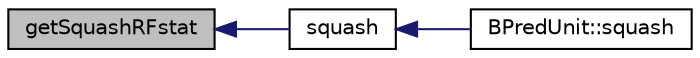 digraph G
{
  edge [fontname="Helvetica",fontsize="10",labelfontname="Helvetica",labelfontsize="10"];
  node [fontname="Helvetica",fontsize="10",shape=record];
  rankdir=LR;
  Node1 [label="getSquashRFstat",height=0.2,width=0.4,color="black", fillcolor="grey75", style="filled" fontcolor="black"];
  Node1 -> Node2 [dir=back,color="midnightblue",fontsize="10",style="solid",fontname="Helvetica"];
  Node2 [label="squash",height=0.2,width=0.4,color="black", fillcolor="white", style="filled",URL="$bkEnd_8cpp.html#ab66b103fb7f2942ca9fd5379cf47893f"];
  Node2 -> Node3 [dir=back,color="midnightblue",fontsize="10",style="solid",fontname="Helvetica"];
  Node3 [label="BPredUnit::squash",height=0.2,width=0.4,color="black", fillcolor="white", style="filled",URL="$classBPredUnit.html#a78e6f48f8a11db90daab850527d48aa7"];
}
